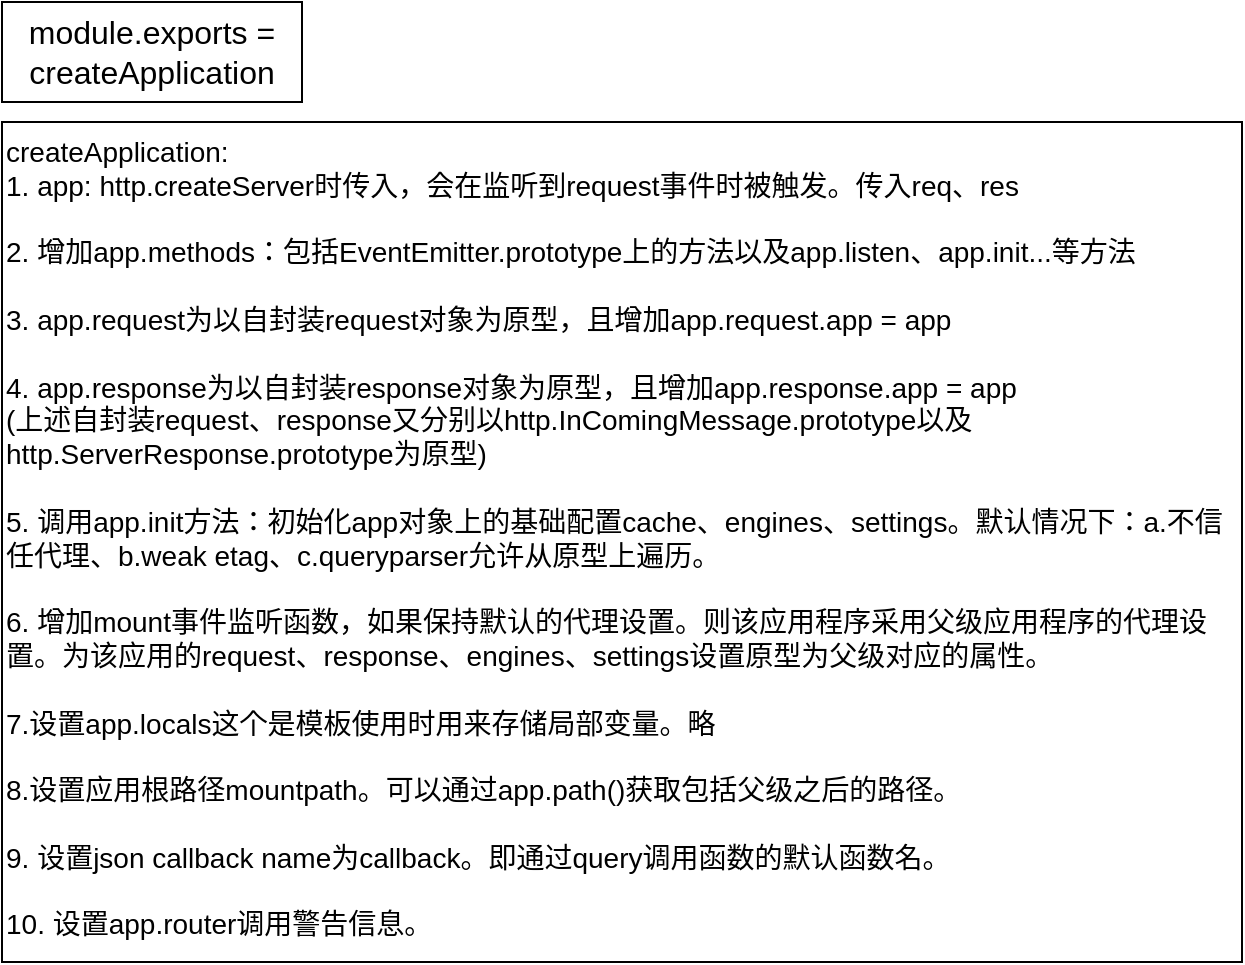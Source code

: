<mxfile version="21.6.1" type="device" pages="6">
  <diagram name="createApplication" id="8pLuekl0KtoAo694ZNER">
    <mxGraphModel dx="864" dy="516" grid="1" gridSize="10" guides="1" tooltips="1" connect="1" arrows="1" fold="1" page="1" pageScale="1" pageWidth="827" pageHeight="1169" math="0" shadow="0">
      <root>
        <mxCell id="0" />
        <mxCell id="1" parent="0" />
        <mxCell id="ol2lJSO-sMFK9XunuIDf-1" value="module.exports = createApplication" style="rounded=0;whiteSpace=wrap;html=1;fontSize=16;" vertex="1" parent="1">
          <mxGeometry x="20" y="20" width="150" height="50" as="geometry" />
        </mxCell>
        <mxCell id="ol2lJSO-sMFK9XunuIDf-3" value="createApplication:&lt;br style=&quot;font-size: 14px;&quot;&gt;1. app: http.createServer时传入，会在监听到request事件时被触发。传入req、res&lt;br&gt;&lt;br&gt;2. 增加app.methods：包括EventEmitter.prototype上的方法以及app.listen、app.init...等方法&lt;br&gt;&lt;br&gt;3. app.request为以自封装request对象为原型，且增加app.request.app = app&lt;br&gt;&lt;br&gt;4. app.response为以自封装response对象为原型，且增加app.response.app = app&lt;br&gt;(上述自封装request、response又分别以http.InComingMessage.prototype以及http.ServerResponse.prototype为原型)&lt;br&gt;&lt;br&gt;5. 调用app.init方法：初始化app对象上的基础配置cache、engines、settings。默认情况下：a.不信任代理、b.weak etag、c.queryparser允许从原型上遍历。&lt;br&gt;&lt;br&gt;6. 增加mount事件监听函数，如果保持默认的代理设置。则该应用程序采用父级应用程序的代理设置。为该应用的request、response、engines、settings设置原型为父级对应的属性。&lt;br&gt;&lt;br&gt;7.设置app.locals这个是模板使用时用来存储局部变量。略&lt;br&gt;&lt;br&gt;8.设置应用根路径mountpath。可以通过app.path()获取包括父级之后的路径。&lt;br&gt;&lt;br&gt;9. 设置json callback name为callback。即通过query调用函数的默认函数名。&lt;br&gt;&lt;br&gt;10. 设置app.router调用警告信息。" style="rounded=0;whiteSpace=wrap;html=1;align=left;verticalAlign=top;fontSize=14;" vertex="1" parent="1">
          <mxGeometry x="20" y="80" width="620" height="420" as="geometry" />
        </mxCell>
      </root>
    </mxGraphModel>
  </diagram>
  <diagram id="WbTLByyv5R71-4gyRi5p" name="app.listen">
    <mxGraphModel dx="864" dy="516" grid="1" gridSize="10" guides="1" tooltips="1" connect="1" arrows="1" fold="1" page="1" pageScale="1" pageWidth="827" pageHeight="1169" math="0" shadow="0">
      <root>
        <mxCell id="0" />
        <mxCell id="1" parent="0" />
        <mxCell id="rwfBB0UV9bNdh87gFQIk-1" value="&lt;font style=&quot;font-size: 16px;&quot;&gt;app.listen:&lt;br style=&quot;&quot;&gt;1. 通过http.createServer(this)创建server对象。this为app函数。且会在监听到request时进行调用。并且传入对应的req, res。&lt;br&gt;2. server.listen.apply(server, arguments)使得调用app.listen(port, fn)实现将port, fn原封不动传给server.listen。&lt;br&gt;3. 在express源码中有大量arguments的使用&lt;br&gt;&lt;/font&gt;" style="rounded=0;whiteSpace=wrap;html=1;align=left;verticalAlign=top;fontSize=14;" vertex="1" parent="1">
          <mxGeometry x="20" y="20" width="620" height="150" as="geometry" />
        </mxCell>
        <mxCell id="rwfBB0UV9bNdh87gFQIk-2" value="&lt;font style=&quot;font-size: 16px;&quot;&gt;app.handle:&lt;br style=&quot;&quot;&gt;1. 在app()时调用。app.handle一个重要的功能时添加一个默认的响应处理方式。（通过finalhandler库实现的一个保底机制）。&lt;br&gt;2. 如果没有router，即没有设置基础的中间件以及响应函数。直接返回404.&lt;br&gt;3. 否则调用router.handle(req, res, done) done即为保底响应机制。&lt;br&gt;&lt;br&gt;&lt;/font&gt;" style="rounded=0;whiteSpace=wrap;html=1;align=left;verticalAlign=top;fontSize=14;" vertex="1" parent="1">
          <mxGeometry x="20" y="190" width="620" height="110" as="geometry" />
        </mxCell>
        <mxCell id="rwfBB0UV9bNdh87gFQIk-3" value="&lt;font style=&quot;font-size: 16px;&quot;&gt;app.enable、app.disable、app.enabled、app.disabled:&lt;br style=&quot;&quot;&gt;1.这四个函数均跟app.settings设置相关。&lt;br&gt;2. 前两个是设置对应的app.settings[method] 为true/false.&lt;br&gt;3. 后两个是返回对应的Boolean(app.settings[method])是否为true/false&lt;br&gt;&lt;br&gt;&lt;/font&gt;" style="rounded=0;whiteSpace=wrap;html=1;align=left;verticalAlign=top;fontSize=14;" vertex="1" parent="1">
          <mxGeometry x="20" y="480" width="620" height="90" as="geometry" />
        </mxCell>
        <mxCell id="rwfBB0UV9bNdh87gFQIk-4" value="&lt;font style=&quot;font-size: 16px;&quot;&gt;app.set:&lt;br style=&quot;&quot;&gt;1. arguments.length 为 1。起一个直接返回app.settings[method]的效果。通过遍历原型链的每一层找对应层的自有属性实现。&lt;br&gt;2. argument.length !== 1：设置自身的app.settings[method]&lt;br&gt;3. 如果是etag、query parser、 trust proxy。还会进行对应的etag fn、query parser fn、trust proxy fn设置。（trust proxys设置时会把 是否采用默认代理设置标志设置为false）&lt;br&gt;&lt;br&gt;&lt;/font&gt;" style="rounded=0;whiteSpace=wrap;html=1;align=left;verticalAlign=top;fontSize=14;" vertex="1" parent="1">
          <mxGeometry x="20" y="330" width="620" height="130" as="geometry" />
        </mxCell>
        <mxCell id="rwfBB0UV9bNdh87gFQIk-5" value="&lt;font style=&quot;font-size: 16px;&quot;&gt;app.lazyrouter：&lt;br style=&quot;&quot;&gt;1. 判断是否存在app._router 有则直接返回&lt;br&gt;2. 初始化app._router。默认大小写不敏感、路径末尾斜杆可选&lt;br&gt;3. app._router.stack 增加两个默认中间件：query expressInit&lt;br&gt;&lt;br&gt;&lt;/font&gt;" style="rounded=0;whiteSpace=wrap;html=1;align=left;verticalAlign=top;fontSize=14;" vertex="1" parent="1">
          <mxGeometry x="20" y="600" width="620" height="90" as="geometry" />
        </mxCell>
      </root>
    </mxGraphModel>
  </diagram>
  <diagram id="nGNHfA5PiMxc-XaP3dqF" name="middleware">
    <mxGraphModel dx="864" dy="516" grid="1" gridSize="10" guides="1" tooltips="1" connect="1" arrows="1" fold="1" page="1" pageScale="1" pageWidth="827" pageHeight="1169" math="0" shadow="0">
      <root>
        <mxCell id="0" />
        <mxCell id="1" parent="0" />
        <mxCell id="peiws9BFaYdkk1tuaanx-1" value="&lt;font style=&quot;font-size: 16px;&quot;&gt;query：&lt;br style=&quot;&quot;&gt;1. 通过parseUrl模块解析req对象，生成具体的query&lt;br&gt;2. 通过qs.parse解析query获得对象形式的query，并且赋值给req.query&lt;br&gt;3. next()：执行router.handle里闭包的函数next&lt;br&gt;&lt;/font&gt;" style="rounded=0;whiteSpace=wrap;html=1;align=left;verticalAlign=top;fontSize=14;" vertex="1" parent="1">
          <mxGeometry x="20" y="60" width="620" height="100" as="geometry" />
        </mxCell>
        <mxCell id="peiws9BFaYdkk1tuaanx-2" value="&lt;font style=&quot;font-size: 16px;&quot;&gt;init：&lt;br style=&quot;&quot;&gt;1. 设置http响应头：X-Powered-By：Express&lt;br&gt;2. req.res = res; res.req = req（这个req, res为app执行时传入的）&lt;br&gt;3. req.next = next （router.handle闭包内的next函数）&lt;br&gt;4. req的原型设置为app.request, res的原型设置为app.response。（req其实是http.IncomingMessage的实例， res是http.serverResponse的实例，通过该步骤，又在中间夹了一层（具体看如何设置app.request/app.response的）&lt;br&gt;5. res.locals = res.locals || Object.create(null)&lt;br&gt;6. next()：执行router.handle里闭包的函数next&lt;br&gt;&lt;br&gt;&lt;/font&gt;" style="rounded=0;whiteSpace=wrap;html=1;align=left;verticalAlign=top;fontSize=14;" vertex="1" parent="1">
          <mxGeometry x="20" y="190" width="620" height="190" as="geometry" />
        </mxCell>
      </root>
    </mxGraphModel>
  </diagram>
  <diagram id="rWC8SkN-tJt2jJRkLYQI" name="router">
    <mxGraphModel dx="864" dy="516" grid="1" gridSize="10" guides="1" tooltips="1" connect="1" arrows="1" fold="1" page="1" pageScale="1" pageWidth="827" pageHeight="1169" math="0" shadow="0">
      <root>
        <mxCell id="0" />
        <mxCell id="1" parent="0" />
        <mxCell id="YVN-NjNxzLFBmtHfo_td-1" value="&lt;font style=&quot;font-size: 16px;&quot;&gt;new Router：&lt;br&gt;1. 设置router实例的原型为Router&lt;br&gt;2. 设置router.params，router._params具体作用参照app.params调用&lt;br&gt;3. router.caseSensitive跟router.strict都为false。在后面调用router.route。router.use时使用。这两个变量跟路径匹配的功能相关。前者不区分大小写。后者路径末尾斜杆可选&lt;br&gt;4. router.stack =&amp;nbsp; [] 不要理解为栈，因为使用时仍然是先进先用。这个变量用于存储中间件。&lt;br&gt;&lt;br&gt;&lt;/font&gt;" style="rounded=0;whiteSpace=wrap;html=1;align=left;verticalAlign=top;fontSize=14;" vertex="1" parent="1">
          <mxGeometry x="30" y="60" width="620" height="150" as="geometry" />
        </mxCell>
        <mxCell id="EVFpFBD7Fp-zV0vG_KKY-1" value="&lt;font style=&quot;font-size: 16px;&quot;&gt;router.use：&lt;br&gt;1. 根据arguments判断path跟fn&lt;br&gt;2. 根据path跟fn以及router.senstive生成layer。且layer.route设置为undefined说明不是一个路由中间件&lt;br&gt;&lt;span style=&quot;&quot;&gt;&lt;span style=&quot;white-space: pre;&quot;&gt;&amp;nbsp;&amp;nbsp;&amp;nbsp;&amp;nbsp;&lt;/span&gt;&lt;/span&gt;a.（默认情况下，如果path不传或者传&quot;/&quot;，则会匹配所有路径。）。&lt;br&gt;&lt;span style=&quot;&quot;&gt;&lt;span style=&quot;white-space: pre;&quot;&gt;&amp;nbsp;&amp;nbsp;&amp;nbsp;&amp;nbsp;&lt;/span&gt;&lt;/span&gt;b. 默认情况下，大小写不敏感，后者路径末尾斜杆可选，不强制匹配完整路径&lt;br&gt;3. router.stack.push(layer)&lt;br&gt;4. 返回router方便链式调用&lt;br&gt;&lt;br&gt;&lt;/font&gt;" style="rounded=0;whiteSpace=wrap;html=1;align=left;verticalAlign=top;fontSize=14;" vertex="1" parent="1">
          <mxGeometry x="30" y="240" width="620" height="170" as="geometry" />
        </mxCell>
      </root>
    </mxGraphModel>
  </diagram>
  <diagram id="nxGm1yTxK8nJ1HvcNuO1" name="layer">
    <mxGraphModel dx="864" dy="516" grid="1" gridSize="10" guides="1" tooltips="1" connect="1" arrows="1" fold="1" page="1" pageScale="1" pageWidth="827" pageHeight="1169" math="0" shadow="0">
      <root>
        <mxCell id="0" />
        <mxCell id="1" parent="0" />
        <mxCell id="AQnvf-wSC5K2UvZj1nHb-1" value="&lt;font style=&quot;font-size: 16px;&quot;&gt;new Layer：&lt;br&gt;1. 设置layer.handle，layer.name其实就是中间件的功能函数&lt;br&gt;2. 设置layer.params, layer.path为undefined 后面实际匹配后会赋值&lt;br&gt;3. 设置layer.regexp，layer.keys其实就是通过正则去匹配。这里是通过new Layer生成具体的正则表达式&lt;br&gt;4. 设置layer.regexp.fast_star 匹配所有 * 为param&lt;br&gt;5. 设置layer.regexp.fast_slash匹配所有情况&lt;br&gt;&lt;br&gt;&lt;/font&gt;" style="rounded=0;whiteSpace=wrap;html=1;align=left;verticalAlign=top;fontSize=14;" vertex="1" parent="1">
          <mxGeometry x="30" y="60" width="620" height="150" as="geometry" />
        </mxCell>
      </root>
    </mxGraphModel>
  </diagram>
  <diagram id="HINRqPnZMFo5Og7Cg6HI" name="route">
    <mxGraphModel dx="864" dy="516" grid="1" gridSize="10" guides="1" tooltips="1" connect="1" arrows="1" fold="1" page="1" pageScale="1" pageWidth="827" pageHeight="1169" math="0" shadow="0">
      <root>
        <mxCell id="0" />
        <mxCell id="1" parent="0" />
      </root>
    </mxGraphModel>
  </diagram>
</mxfile>
